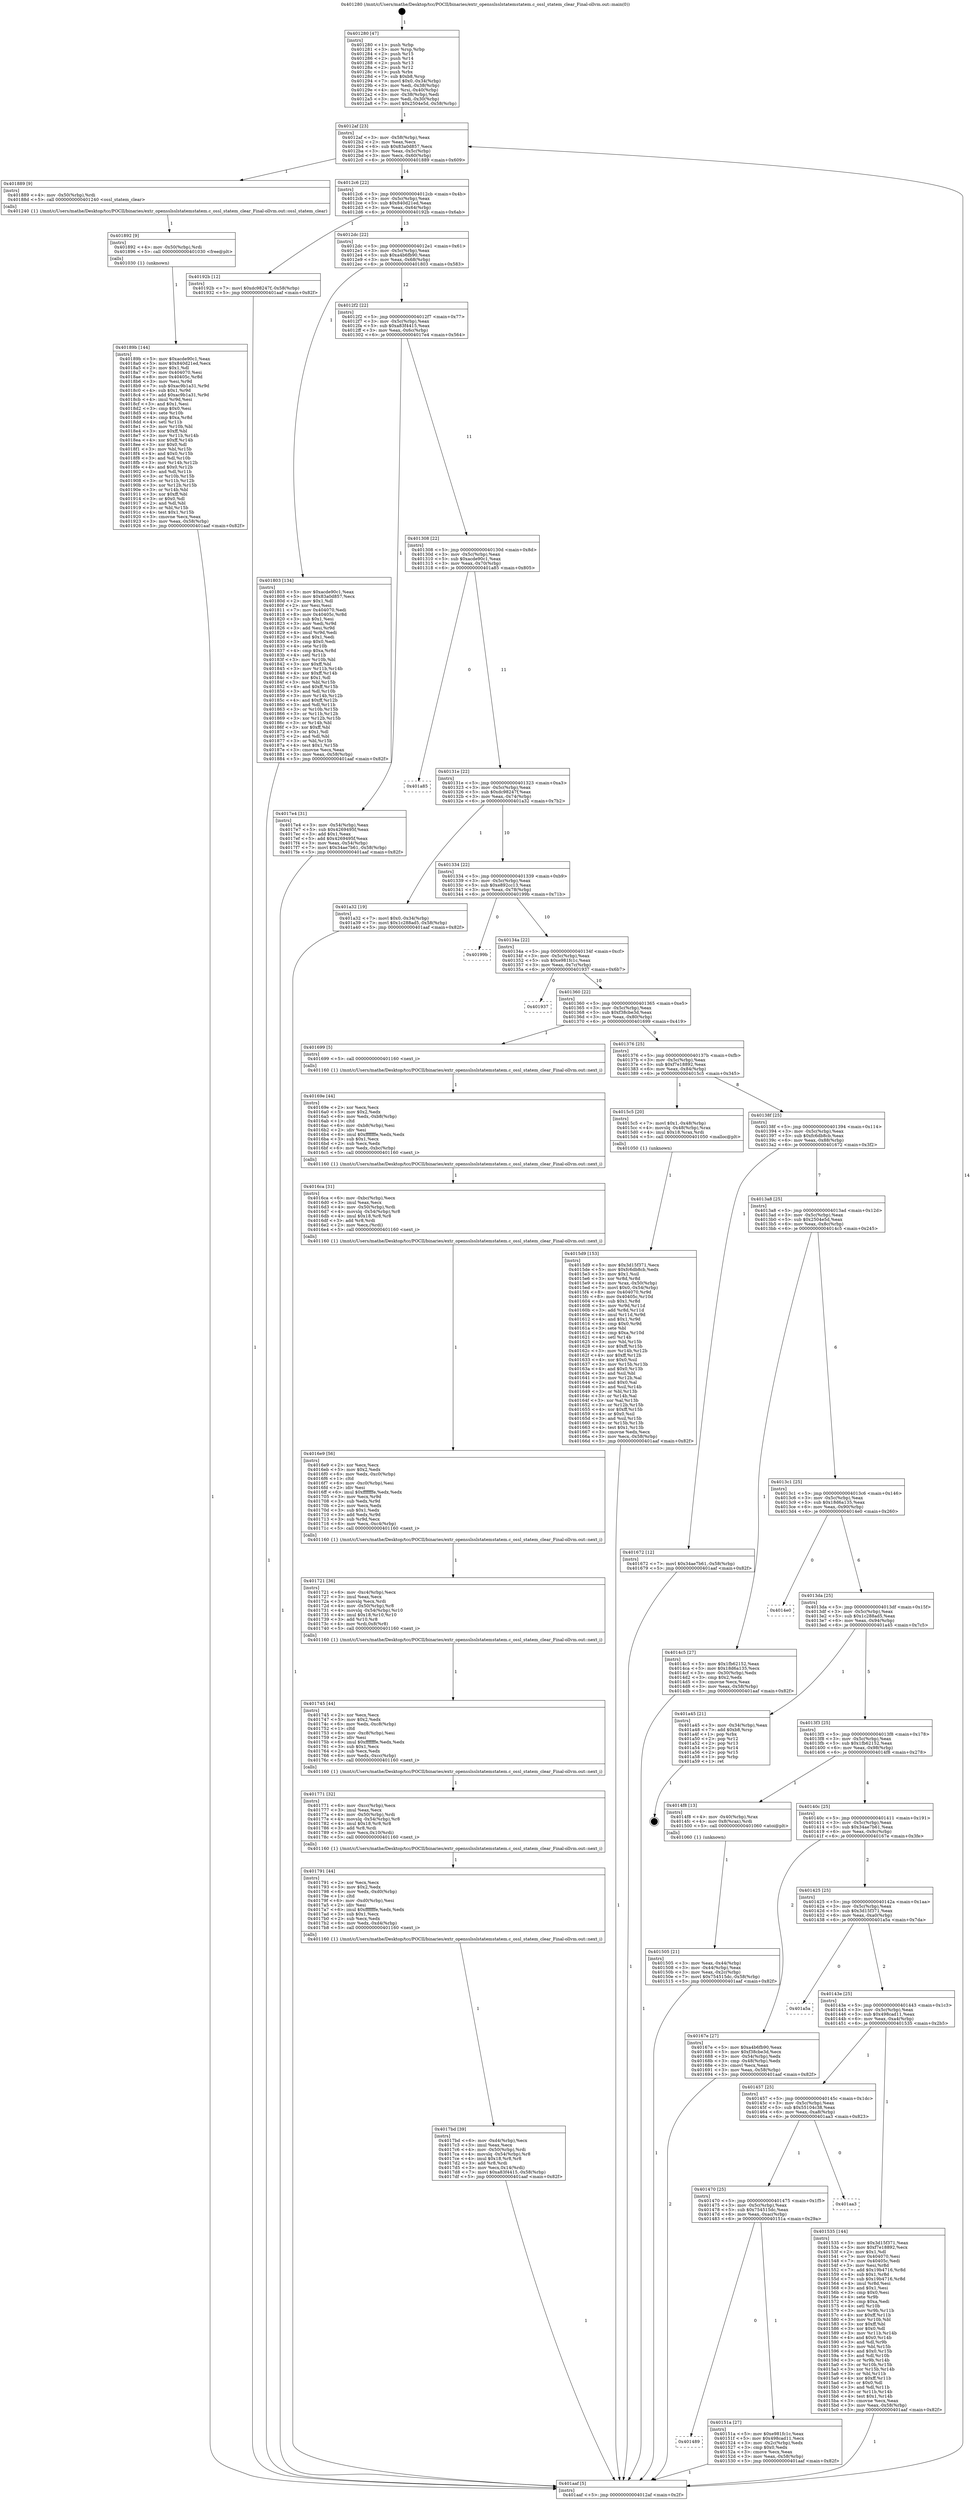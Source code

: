 digraph "0x401280" {
  label = "0x401280 (/mnt/c/Users/mathe/Desktop/tcc/POCII/binaries/extr_opensslsslstatemstatem.c_ossl_statem_clear_Final-ollvm.out::main(0))"
  labelloc = "t"
  node[shape=record]

  Entry [label="",width=0.3,height=0.3,shape=circle,fillcolor=black,style=filled]
  "0x4012af" [label="{
     0x4012af [23]\l
     | [instrs]\l
     &nbsp;&nbsp;0x4012af \<+3\>: mov -0x58(%rbp),%eax\l
     &nbsp;&nbsp;0x4012b2 \<+2\>: mov %eax,%ecx\l
     &nbsp;&nbsp;0x4012b4 \<+6\>: sub $0x83a0d857,%ecx\l
     &nbsp;&nbsp;0x4012ba \<+3\>: mov %eax,-0x5c(%rbp)\l
     &nbsp;&nbsp;0x4012bd \<+3\>: mov %ecx,-0x60(%rbp)\l
     &nbsp;&nbsp;0x4012c0 \<+6\>: je 0000000000401889 \<main+0x609\>\l
  }"]
  "0x401889" [label="{
     0x401889 [9]\l
     | [instrs]\l
     &nbsp;&nbsp;0x401889 \<+4\>: mov -0x50(%rbp),%rdi\l
     &nbsp;&nbsp;0x40188d \<+5\>: call 0000000000401240 \<ossl_statem_clear\>\l
     | [calls]\l
     &nbsp;&nbsp;0x401240 \{1\} (/mnt/c/Users/mathe/Desktop/tcc/POCII/binaries/extr_opensslsslstatemstatem.c_ossl_statem_clear_Final-ollvm.out::ossl_statem_clear)\l
  }"]
  "0x4012c6" [label="{
     0x4012c6 [22]\l
     | [instrs]\l
     &nbsp;&nbsp;0x4012c6 \<+5\>: jmp 00000000004012cb \<main+0x4b\>\l
     &nbsp;&nbsp;0x4012cb \<+3\>: mov -0x5c(%rbp),%eax\l
     &nbsp;&nbsp;0x4012ce \<+5\>: sub $0x840d21ed,%eax\l
     &nbsp;&nbsp;0x4012d3 \<+3\>: mov %eax,-0x64(%rbp)\l
     &nbsp;&nbsp;0x4012d6 \<+6\>: je 000000000040192b \<main+0x6ab\>\l
  }"]
  Exit [label="",width=0.3,height=0.3,shape=circle,fillcolor=black,style=filled,peripheries=2]
  "0x40192b" [label="{
     0x40192b [12]\l
     | [instrs]\l
     &nbsp;&nbsp;0x40192b \<+7\>: movl $0xdc98247f,-0x58(%rbp)\l
     &nbsp;&nbsp;0x401932 \<+5\>: jmp 0000000000401aaf \<main+0x82f\>\l
  }"]
  "0x4012dc" [label="{
     0x4012dc [22]\l
     | [instrs]\l
     &nbsp;&nbsp;0x4012dc \<+5\>: jmp 00000000004012e1 \<main+0x61\>\l
     &nbsp;&nbsp;0x4012e1 \<+3\>: mov -0x5c(%rbp),%eax\l
     &nbsp;&nbsp;0x4012e4 \<+5\>: sub $0xa4b6fb90,%eax\l
     &nbsp;&nbsp;0x4012e9 \<+3\>: mov %eax,-0x68(%rbp)\l
     &nbsp;&nbsp;0x4012ec \<+6\>: je 0000000000401803 \<main+0x583\>\l
  }"]
  "0x40189b" [label="{
     0x40189b [144]\l
     | [instrs]\l
     &nbsp;&nbsp;0x40189b \<+5\>: mov $0xacde90c1,%eax\l
     &nbsp;&nbsp;0x4018a0 \<+5\>: mov $0x840d21ed,%ecx\l
     &nbsp;&nbsp;0x4018a5 \<+2\>: mov $0x1,%dl\l
     &nbsp;&nbsp;0x4018a7 \<+7\>: mov 0x404070,%esi\l
     &nbsp;&nbsp;0x4018ae \<+8\>: mov 0x40405c,%r8d\l
     &nbsp;&nbsp;0x4018b6 \<+3\>: mov %esi,%r9d\l
     &nbsp;&nbsp;0x4018b9 \<+7\>: sub $0xac9b1a31,%r9d\l
     &nbsp;&nbsp;0x4018c0 \<+4\>: sub $0x1,%r9d\l
     &nbsp;&nbsp;0x4018c4 \<+7\>: add $0xac9b1a31,%r9d\l
     &nbsp;&nbsp;0x4018cb \<+4\>: imul %r9d,%esi\l
     &nbsp;&nbsp;0x4018cf \<+3\>: and $0x1,%esi\l
     &nbsp;&nbsp;0x4018d2 \<+3\>: cmp $0x0,%esi\l
     &nbsp;&nbsp;0x4018d5 \<+4\>: sete %r10b\l
     &nbsp;&nbsp;0x4018d9 \<+4\>: cmp $0xa,%r8d\l
     &nbsp;&nbsp;0x4018dd \<+4\>: setl %r11b\l
     &nbsp;&nbsp;0x4018e1 \<+3\>: mov %r10b,%bl\l
     &nbsp;&nbsp;0x4018e4 \<+3\>: xor $0xff,%bl\l
     &nbsp;&nbsp;0x4018e7 \<+3\>: mov %r11b,%r14b\l
     &nbsp;&nbsp;0x4018ea \<+4\>: xor $0xff,%r14b\l
     &nbsp;&nbsp;0x4018ee \<+3\>: xor $0x0,%dl\l
     &nbsp;&nbsp;0x4018f1 \<+3\>: mov %bl,%r15b\l
     &nbsp;&nbsp;0x4018f4 \<+4\>: and $0x0,%r15b\l
     &nbsp;&nbsp;0x4018f8 \<+3\>: and %dl,%r10b\l
     &nbsp;&nbsp;0x4018fb \<+3\>: mov %r14b,%r12b\l
     &nbsp;&nbsp;0x4018fe \<+4\>: and $0x0,%r12b\l
     &nbsp;&nbsp;0x401902 \<+3\>: and %dl,%r11b\l
     &nbsp;&nbsp;0x401905 \<+3\>: or %r10b,%r15b\l
     &nbsp;&nbsp;0x401908 \<+3\>: or %r11b,%r12b\l
     &nbsp;&nbsp;0x40190b \<+3\>: xor %r12b,%r15b\l
     &nbsp;&nbsp;0x40190e \<+3\>: or %r14b,%bl\l
     &nbsp;&nbsp;0x401911 \<+3\>: xor $0xff,%bl\l
     &nbsp;&nbsp;0x401914 \<+3\>: or $0x0,%dl\l
     &nbsp;&nbsp;0x401917 \<+2\>: and %dl,%bl\l
     &nbsp;&nbsp;0x401919 \<+3\>: or %bl,%r15b\l
     &nbsp;&nbsp;0x40191c \<+4\>: test $0x1,%r15b\l
     &nbsp;&nbsp;0x401920 \<+3\>: cmovne %ecx,%eax\l
     &nbsp;&nbsp;0x401923 \<+3\>: mov %eax,-0x58(%rbp)\l
     &nbsp;&nbsp;0x401926 \<+5\>: jmp 0000000000401aaf \<main+0x82f\>\l
  }"]
  "0x401803" [label="{
     0x401803 [134]\l
     | [instrs]\l
     &nbsp;&nbsp;0x401803 \<+5\>: mov $0xacde90c1,%eax\l
     &nbsp;&nbsp;0x401808 \<+5\>: mov $0x83a0d857,%ecx\l
     &nbsp;&nbsp;0x40180d \<+2\>: mov $0x1,%dl\l
     &nbsp;&nbsp;0x40180f \<+2\>: xor %esi,%esi\l
     &nbsp;&nbsp;0x401811 \<+7\>: mov 0x404070,%edi\l
     &nbsp;&nbsp;0x401818 \<+8\>: mov 0x40405c,%r8d\l
     &nbsp;&nbsp;0x401820 \<+3\>: sub $0x1,%esi\l
     &nbsp;&nbsp;0x401823 \<+3\>: mov %edi,%r9d\l
     &nbsp;&nbsp;0x401826 \<+3\>: add %esi,%r9d\l
     &nbsp;&nbsp;0x401829 \<+4\>: imul %r9d,%edi\l
     &nbsp;&nbsp;0x40182d \<+3\>: and $0x1,%edi\l
     &nbsp;&nbsp;0x401830 \<+3\>: cmp $0x0,%edi\l
     &nbsp;&nbsp;0x401833 \<+4\>: sete %r10b\l
     &nbsp;&nbsp;0x401837 \<+4\>: cmp $0xa,%r8d\l
     &nbsp;&nbsp;0x40183b \<+4\>: setl %r11b\l
     &nbsp;&nbsp;0x40183f \<+3\>: mov %r10b,%bl\l
     &nbsp;&nbsp;0x401842 \<+3\>: xor $0xff,%bl\l
     &nbsp;&nbsp;0x401845 \<+3\>: mov %r11b,%r14b\l
     &nbsp;&nbsp;0x401848 \<+4\>: xor $0xff,%r14b\l
     &nbsp;&nbsp;0x40184c \<+3\>: xor $0x1,%dl\l
     &nbsp;&nbsp;0x40184f \<+3\>: mov %bl,%r15b\l
     &nbsp;&nbsp;0x401852 \<+4\>: and $0xff,%r15b\l
     &nbsp;&nbsp;0x401856 \<+3\>: and %dl,%r10b\l
     &nbsp;&nbsp;0x401859 \<+3\>: mov %r14b,%r12b\l
     &nbsp;&nbsp;0x40185c \<+4\>: and $0xff,%r12b\l
     &nbsp;&nbsp;0x401860 \<+3\>: and %dl,%r11b\l
     &nbsp;&nbsp;0x401863 \<+3\>: or %r10b,%r15b\l
     &nbsp;&nbsp;0x401866 \<+3\>: or %r11b,%r12b\l
     &nbsp;&nbsp;0x401869 \<+3\>: xor %r12b,%r15b\l
     &nbsp;&nbsp;0x40186c \<+3\>: or %r14b,%bl\l
     &nbsp;&nbsp;0x40186f \<+3\>: xor $0xff,%bl\l
     &nbsp;&nbsp;0x401872 \<+3\>: or $0x1,%dl\l
     &nbsp;&nbsp;0x401875 \<+2\>: and %dl,%bl\l
     &nbsp;&nbsp;0x401877 \<+3\>: or %bl,%r15b\l
     &nbsp;&nbsp;0x40187a \<+4\>: test $0x1,%r15b\l
     &nbsp;&nbsp;0x40187e \<+3\>: cmovne %ecx,%eax\l
     &nbsp;&nbsp;0x401881 \<+3\>: mov %eax,-0x58(%rbp)\l
     &nbsp;&nbsp;0x401884 \<+5\>: jmp 0000000000401aaf \<main+0x82f\>\l
  }"]
  "0x4012f2" [label="{
     0x4012f2 [22]\l
     | [instrs]\l
     &nbsp;&nbsp;0x4012f2 \<+5\>: jmp 00000000004012f7 \<main+0x77\>\l
     &nbsp;&nbsp;0x4012f7 \<+3\>: mov -0x5c(%rbp),%eax\l
     &nbsp;&nbsp;0x4012fa \<+5\>: sub $0xa83f4415,%eax\l
     &nbsp;&nbsp;0x4012ff \<+3\>: mov %eax,-0x6c(%rbp)\l
     &nbsp;&nbsp;0x401302 \<+6\>: je 00000000004017e4 \<main+0x564\>\l
  }"]
  "0x401892" [label="{
     0x401892 [9]\l
     | [instrs]\l
     &nbsp;&nbsp;0x401892 \<+4\>: mov -0x50(%rbp),%rdi\l
     &nbsp;&nbsp;0x401896 \<+5\>: call 0000000000401030 \<free@plt\>\l
     | [calls]\l
     &nbsp;&nbsp;0x401030 \{1\} (unknown)\l
  }"]
  "0x4017e4" [label="{
     0x4017e4 [31]\l
     | [instrs]\l
     &nbsp;&nbsp;0x4017e4 \<+3\>: mov -0x54(%rbp),%eax\l
     &nbsp;&nbsp;0x4017e7 \<+5\>: sub $0x4269495f,%eax\l
     &nbsp;&nbsp;0x4017ec \<+3\>: add $0x1,%eax\l
     &nbsp;&nbsp;0x4017ef \<+5\>: add $0x4269495f,%eax\l
     &nbsp;&nbsp;0x4017f4 \<+3\>: mov %eax,-0x54(%rbp)\l
     &nbsp;&nbsp;0x4017f7 \<+7\>: movl $0x34ae7b61,-0x58(%rbp)\l
     &nbsp;&nbsp;0x4017fe \<+5\>: jmp 0000000000401aaf \<main+0x82f\>\l
  }"]
  "0x401308" [label="{
     0x401308 [22]\l
     | [instrs]\l
     &nbsp;&nbsp;0x401308 \<+5\>: jmp 000000000040130d \<main+0x8d\>\l
     &nbsp;&nbsp;0x40130d \<+3\>: mov -0x5c(%rbp),%eax\l
     &nbsp;&nbsp;0x401310 \<+5\>: sub $0xacde90c1,%eax\l
     &nbsp;&nbsp;0x401315 \<+3\>: mov %eax,-0x70(%rbp)\l
     &nbsp;&nbsp;0x401318 \<+6\>: je 0000000000401a85 \<main+0x805\>\l
  }"]
  "0x4017bd" [label="{
     0x4017bd [39]\l
     | [instrs]\l
     &nbsp;&nbsp;0x4017bd \<+6\>: mov -0xd4(%rbp),%ecx\l
     &nbsp;&nbsp;0x4017c3 \<+3\>: imul %eax,%ecx\l
     &nbsp;&nbsp;0x4017c6 \<+4\>: mov -0x50(%rbp),%rdi\l
     &nbsp;&nbsp;0x4017ca \<+4\>: movslq -0x54(%rbp),%r8\l
     &nbsp;&nbsp;0x4017ce \<+4\>: imul $0x18,%r8,%r8\l
     &nbsp;&nbsp;0x4017d2 \<+3\>: add %r8,%rdi\l
     &nbsp;&nbsp;0x4017d5 \<+3\>: mov %ecx,0x14(%rdi)\l
     &nbsp;&nbsp;0x4017d8 \<+7\>: movl $0xa83f4415,-0x58(%rbp)\l
     &nbsp;&nbsp;0x4017df \<+5\>: jmp 0000000000401aaf \<main+0x82f\>\l
  }"]
  "0x401a85" [label="{
     0x401a85\l
  }", style=dashed]
  "0x40131e" [label="{
     0x40131e [22]\l
     | [instrs]\l
     &nbsp;&nbsp;0x40131e \<+5\>: jmp 0000000000401323 \<main+0xa3\>\l
     &nbsp;&nbsp;0x401323 \<+3\>: mov -0x5c(%rbp),%eax\l
     &nbsp;&nbsp;0x401326 \<+5\>: sub $0xdc98247f,%eax\l
     &nbsp;&nbsp;0x40132b \<+3\>: mov %eax,-0x74(%rbp)\l
     &nbsp;&nbsp;0x40132e \<+6\>: je 0000000000401a32 \<main+0x7b2\>\l
  }"]
  "0x401791" [label="{
     0x401791 [44]\l
     | [instrs]\l
     &nbsp;&nbsp;0x401791 \<+2\>: xor %ecx,%ecx\l
     &nbsp;&nbsp;0x401793 \<+5\>: mov $0x2,%edx\l
     &nbsp;&nbsp;0x401798 \<+6\>: mov %edx,-0xd0(%rbp)\l
     &nbsp;&nbsp;0x40179e \<+1\>: cltd\l
     &nbsp;&nbsp;0x40179f \<+6\>: mov -0xd0(%rbp),%esi\l
     &nbsp;&nbsp;0x4017a5 \<+2\>: idiv %esi\l
     &nbsp;&nbsp;0x4017a7 \<+6\>: imul $0xfffffffe,%edx,%edx\l
     &nbsp;&nbsp;0x4017ad \<+3\>: sub $0x1,%ecx\l
     &nbsp;&nbsp;0x4017b0 \<+2\>: sub %ecx,%edx\l
     &nbsp;&nbsp;0x4017b2 \<+6\>: mov %edx,-0xd4(%rbp)\l
     &nbsp;&nbsp;0x4017b8 \<+5\>: call 0000000000401160 \<next_i\>\l
     | [calls]\l
     &nbsp;&nbsp;0x401160 \{1\} (/mnt/c/Users/mathe/Desktop/tcc/POCII/binaries/extr_opensslsslstatemstatem.c_ossl_statem_clear_Final-ollvm.out::next_i)\l
  }"]
  "0x401a32" [label="{
     0x401a32 [19]\l
     | [instrs]\l
     &nbsp;&nbsp;0x401a32 \<+7\>: movl $0x0,-0x34(%rbp)\l
     &nbsp;&nbsp;0x401a39 \<+7\>: movl $0x1c288ad5,-0x58(%rbp)\l
     &nbsp;&nbsp;0x401a40 \<+5\>: jmp 0000000000401aaf \<main+0x82f\>\l
  }"]
  "0x401334" [label="{
     0x401334 [22]\l
     | [instrs]\l
     &nbsp;&nbsp;0x401334 \<+5\>: jmp 0000000000401339 \<main+0xb9\>\l
     &nbsp;&nbsp;0x401339 \<+3\>: mov -0x5c(%rbp),%eax\l
     &nbsp;&nbsp;0x40133c \<+5\>: sub $0xe892cc13,%eax\l
     &nbsp;&nbsp;0x401341 \<+3\>: mov %eax,-0x78(%rbp)\l
     &nbsp;&nbsp;0x401344 \<+6\>: je 000000000040199b \<main+0x71b\>\l
  }"]
  "0x401771" [label="{
     0x401771 [32]\l
     | [instrs]\l
     &nbsp;&nbsp;0x401771 \<+6\>: mov -0xcc(%rbp),%ecx\l
     &nbsp;&nbsp;0x401777 \<+3\>: imul %eax,%ecx\l
     &nbsp;&nbsp;0x40177a \<+4\>: mov -0x50(%rbp),%rdi\l
     &nbsp;&nbsp;0x40177e \<+4\>: movslq -0x54(%rbp),%r8\l
     &nbsp;&nbsp;0x401782 \<+4\>: imul $0x18,%r8,%r8\l
     &nbsp;&nbsp;0x401786 \<+3\>: add %r8,%rdi\l
     &nbsp;&nbsp;0x401789 \<+3\>: mov %ecx,0x10(%rdi)\l
     &nbsp;&nbsp;0x40178c \<+5\>: call 0000000000401160 \<next_i\>\l
     | [calls]\l
     &nbsp;&nbsp;0x401160 \{1\} (/mnt/c/Users/mathe/Desktop/tcc/POCII/binaries/extr_opensslsslstatemstatem.c_ossl_statem_clear_Final-ollvm.out::next_i)\l
  }"]
  "0x40199b" [label="{
     0x40199b\l
  }", style=dashed]
  "0x40134a" [label="{
     0x40134a [22]\l
     | [instrs]\l
     &nbsp;&nbsp;0x40134a \<+5\>: jmp 000000000040134f \<main+0xcf\>\l
     &nbsp;&nbsp;0x40134f \<+3\>: mov -0x5c(%rbp),%eax\l
     &nbsp;&nbsp;0x401352 \<+5\>: sub $0xe981fc1c,%eax\l
     &nbsp;&nbsp;0x401357 \<+3\>: mov %eax,-0x7c(%rbp)\l
     &nbsp;&nbsp;0x40135a \<+6\>: je 0000000000401937 \<main+0x6b7\>\l
  }"]
  "0x401745" [label="{
     0x401745 [44]\l
     | [instrs]\l
     &nbsp;&nbsp;0x401745 \<+2\>: xor %ecx,%ecx\l
     &nbsp;&nbsp;0x401747 \<+5\>: mov $0x2,%edx\l
     &nbsp;&nbsp;0x40174c \<+6\>: mov %edx,-0xc8(%rbp)\l
     &nbsp;&nbsp;0x401752 \<+1\>: cltd\l
     &nbsp;&nbsp;0x401753 \<+6\>: mov -0xc8(%rbp),%esi\l
     &nbsp;&nbsp;0x401759 \<+2\>: idiv %esi\l
     &nbsp;&nbsp;0x40175b \<+6\>: imul $0xfffffffe,%edx,%edx\l
     &nbsp;&nbsp;0x401761 \<+3\>: sub $0x1,%ecx\l
     &nbsp;&nbsp;0x401764 \<+2\>: sub %ecx,%edx\l
     &nbsp;&nbsp;0x401766 \<+6\>: mov %edx,-0xcc(%rbp)\l
     &nbsp;&nbsp;0x40176c \<+5\>: call 0000000000401160 \<next_i\>\l
     | [calls]\l
     &nbsp;&nbsp;0x401160 \{1\} (/mnt/c/Users/mathe/Desktop/tcc/POCII/binaries/extr_opensslsslstatemstatem.c_ossl_statem_clear_Final-ollvm.out::next_i)\l
  }"]
  "0x401937" [label="{
     0x401937\l
  }", style=dashed]
  "0x401360" [label="{
     0x401360 [22]\l
     | [instrs]\l
     &nbsp;&nbsp;0x401360 \<+5\>: jmp 0000000000401365 \<main+0xe5\>\l
     &nbsp;&nbsp;0x401365 \<+3\>: mov -0x5c(%rbp),%eax\l
     &nbsp;&nbsp;0x401368 \<+5\>: sub $0xf38cbe3d,%eax\l
     &nbsp;&nbsp;0x40136d \<+3\>: mov %eax,-0x80(%rbp)\l
     &nbsp;&nbsp;0x401370 \<+6\>: je 0000000000401699 \<main+0x419\>\l
  }"]
  "0x401721" [label="{
     0x401721 [36]\l
     | [instrs]\l
     &nbsp;&nbsp;0x401721 \<+6\>: mov -0xc4(%rbp),%ecx\l
     &nbsp;&nbsp;0x401727 \<+3\>: imul %eax,%ecx\l
     &nbsp;&nbsp;0x40172a \<+3\>: movslq %ecx,%rdi\l
     &nbsp;&nbsp;0x40172d \<+4\>: mov -0x50(%rbp),%r8\l
     &nbsp;&nbsp;0x401731 \<+4\>: movslq -0x54(%rbp),%r10\l
     &nbsp;&nbsp;0x401735 \<+4\>: imul $0x18,%r10,%r10\l
     &nbsp;&nbsp;0x401739 \<+3\>: add %r10,%r8\l
     &nbsp;&nbsp;0x40173c \<+4\>: mov %rdi,0x8(%r8)\l
     &nbsp;&nbsp;0x401740 \<+5\>: call 0000000000401160 \<next_i\>\l
     | [calls]\l
     &nbsp;&nbsp;0x401160 \{1\} (/mnt/c/Users/mathe/Desktop/tcc/POCII/binaries/extr_opensslsslstatemstatem.c_ossl_statem_clear_Final-ollvm.out::next_i)\l
  }"]
  "0x401699" [label="{
     0x401699 [5]\l
     | [instrs]\l
     &nbsp;&nbsp;0x401699 \<+5\>: call 0000000000401160 \<next_i\>\l
     | [calls]\l
     &nbsp;&nbsp;0x401160 \{1\} (/mnt/c/Users/mathe/Desktop/tcc/POCII/binaries/extr_opensslsslstatemstatem.c_ossl_statem_clear_Final-ollvm.out::next_i)\l
  }"]
  "0x401376" [label="{
     0x401376 [25]\l
     | [instrs]\l
     &nbsp;&nbsp;0x401376 \<+5\>: jmp 000000000040137b \<main+0xfb\>\l
     &nbsp;&nbsp;0x40137b \<+3\>: mov -0x5c(%rbp),%eax\l
     &nbsp;&nbsp;0x40137e \<+5\>: sub $0xf7e18892,%eax\l
     &nbsp;&nbsp;0x401383 \<+6\>: mov %eax,-0x84(%rbp)\l
     &nbsp;&nbsp;0x401389 \<+6\>: je 00000000004015c5 \<main+0x345\>\l
  }"]
  "0x4016e9" [label="{
     0x4016e9 [56]\l
     | [instrs]\l
     &nbsp;&nbsp;0x4016e9 \<+2\>: xor %ecx,%ecx\l
     &nbsp;&nbsp;0x4016eb \<+5\>: mov $0x2,%edx\l
     &nbsp;&nbsp;0x4016f0 \<+6\>: mov %edx,-0xc0(%rbp)\l
     &nbsp;&nbsp;0x4016f6 \<+1\>: cltd\l
     &nbsp;&nbsp;0x4016f7 \<+6\>: mov -0xc0(%rbp),%esi\l
     &nbsp;&nbsp;0x4016fd \<+2\>: idiv %esi\l
     &nbsp;&nbsp;0x4016ff \<+6\>: imul $0xfffffffe,%edx,%edx\l
     &nbsp;&nbsp;0x401705 \<+3\>: mov %ecx,%r9d\l
     &nbsp;&nbsp;0x401708 \<+3\>: sub %edx,%r9d\l
     &nbsp;&nbsp;0x40170b \<+2\>: mov %ecx,%edx\l
     &nbsp;&nbsp;0x40170d \<+3\>: sub $0x1,%edx\l
     &nbsp;&nbsp;0x401710 \<+3\>: add %edx,%r9d\l
     &nbsp;&nbsp;0x401713 \<+3\>: sub %r9d,%ecx\l
     &nbsp;&nbsp;0x401716 \<+6\>: mov %ecx,-0xc4(%rbp)\l
     &nbsp;&nbsp;0x40171c \<+5\>: call 0000000000401160 \<next_i\>\l
     | [calls]\l
     &nbsp;&nbsp;0x401160 \{1\} (/mnt/c/Users/mathe/Desktop/tcc/POCII/binaries/extr_opensslsslstatemstatem.c_ossl_statem_clear_Final-ollvm.out::next_i)\l
  }"]
  "0x4015c5" [label="{
     0x4015c5 [20]\l
     | [instrs]\l
     &nbsp;&nbsp;0x4015c5 \<+7\>: movl $0x1,-0x48(%rbp)\l
     &nbsp;&nbsp;0x4015cc \<+4\>: movslq -0x48(%rbp),%rax\l
     &nbsp;&nbsp;0x4015d0 \<+4\>: imul $0x18,%rax,%rdi\l
     &nbsp;&nbsp;0x4015d4 \<+5\>: call 0000000000401050 \<malloc@plt\>\l
     | [calls]\l
     &nbsp;&nbsp;0x401050 \{1\} (unknown)\l
  }"]
  "0x40138f" [label="{
     0x40138f [25]\l
     | [instrs]\l
     &nbsp;&nbsp;0x40138f \<+5\>: jmp 0000000000401394 \<main+0x114\>\l
     &nbsp;&nbsp;0x401394 \<+3\>: mov -0x5c(%rbp),%eax\l
     &nbsp;&nbsp;0x401397 \<+5\>: sub $0xfc6db8cb,%eax\l
     &nbsp;&nbsp;0x40139c \<+6\>: mov %eax,-0x88(%rbp)\l
     &nbsp;&nbsp;0x4013a2 \<+6\>: je 0000000000401672 \<main+0x3f2\>\l
  }"]
  "0x4016ca" [label="{
     0x4016ca [31]\l
     | [instrs]\l
     &nbsp;&nbsp;0x4016ca \<+6\>: mov -0xbc(%rbp),%ecx\l
     &nbsp;&nbsp;0x4016d0 \<+3\>: imul %eax,%ecx\l
     &nbsp;&nbsp;0x4016d3 \<+4\>: mov -0x50(%rbp),%rdi\l
     &nbsp;&nbsp;0x4016d7 \<+4\>: movslq -0x54(%rbp),%r8\l
     &nbsp;&nbsp;0x4016db \<+4\>: imul $0x18,%r8,%r8\l
     &nbsp;&nbsp;0x4016df \<+3\>: add %r8,%rdi\l
     &nbsp;&nbsp;0x4016e2 \<+2\>: mov %ecx,(%rdi)\l
     &nbsp;&nbsp;0x4016e4 \<+5\>: call 0000000000401160 \<next_i\>\l
     | [calls]\l
     &nbsp;&nbsp;0x401160 \{1\} (/mnt/c/Users/mathe/Desktop/tcc/POCII/binaries/extr_opensslsslstatemstatem.c_ossl_statem_clear_Final-ollvm.out::next_i)\l
  }"]
  "0x401672" [label="{
     0x401672 [12]\l
     | [instrs]\l
     &nbsp;&nbsp;0x401672 \<+7\>: movl $0x34ae7b61,-0x58(%rbp)\l
     &nbsp;&nbsp;0x401679 \<+5\>: jmp 0000000000401aaf \<main+0x82f\>\l
  }"]
  "0x4013a8" [label="{
     0x4013a8 [25]\l
     | [instrs]\l
     &nbsp;&nbsp;0x4013a8 \<+5\>: jmp 00000000004013ad \<main+0x12d\>\l
     &nbsp;&nbsp;0x4013ad \<+3\>: mov -0x5c(%rbp),%eax\l
     &nbsp;&nbsp;0x4013b0 \<+5\>: sub $0x2504e5d,%eax\l
     &nbsp;&nbsp;0x4013b5 \<+6\>: mov %eax,-0x8c(%rbp)\l
     &nbsp;&nbsp;0x4013bb \<+6\>: je 00000000004014c5 \<main+0x245\>\l
  }"]
  "0x40169e" [label="{
     0x40169e [44]\l
     | [instrs]\l
     &nbsp;&nbsp;0x40169e \<+2\>: xor %ecx,%ecx\l
     &nbsp;&nbsp;0x4016a0 \<+5\>: mov $0x2,%edx\l
     &nbsp;&nbsp;0x4016a5 \<+6\>: mov %edx,-0xb8(%rbp)\l
     &nbsp;&nbsp;0x4016ab \<+1\>: cltd\l
     &nbsp;&nbsp;0x4016ac \<+6\>: mov -0xb8(%rbp),%esi\l
     &nbsp;&nbsp;0x4016b2 \<+2\>: idiv %esi\l
     &nbsp;&nbsp;0x4016b4 \<+6\>: imul $0xfffffffe,%edx,%edx\l
     &nbsp;&nbsp;0x4016ba \<+3\>: sub $0x1,%ecx\l
     &nbsp;&nbsp;0x4016bd \<+2\>: sub %ecx,%edx\l
     &nbsp;&nbsp;0x4016bf \<+6\>: mov %edx,-0xbc(%rbp)\l
     &nbsp;&nbsp;0x4016c5 \<+5\>: call 0000000000401160 \<next_i\>\l
     | [calls]\l
     &nbsp;&nbsp;0x401160 \{1\} (/mnt/c/Users/mathe/Desktop/tcc/POCII/binaries/extr_opensslsslstatemstatem.c_ossl_statem_clear_Final-ollvm.out::next_i)\l
  }"]
  "0x4014c5" [label="{
     0x4014c5 [27]\l
     | [instrs]\l
     &nbsp;&nbsp;0x4014c5 \<+5\>: mov $0x1fb62152,%eax\l
     &nbsp;&nbsp;0x4014ca \<+5\>: mov $0x18d6a135,%ecx\l
     &nbsp;&nbsp;0x4014cf \<+3\>: mov -0x30(%rbp),%edx\l
     &nbsp;&nbsp;0x4014d2 \<+3\>: cmp $0x2,%edx\l
     &nbsp;&nbsp;0x4014d5 \<+3\>: cmovne %ecx,%eax\l
     &nbsp;&nbsp;0x4014d8 \<+3\>: mov %eax,-0x58(%rbp)\l
     &nbsp;&nbsp;0x4014db \<+5\>: jmp 0000000000401aaf \<main+0x82f\>\l
  }"]
  "0x4013c1" [label="{
     0x4013c1 [25]\l
     | [instrs]\l
     &nbsp;&nbsp;0x4013c1 \<+5\>: jmp 00000000004013c6 \<main+0x146\>\l
     &nbsp;&nbsp;0x4013c6 \<+3\>: mov -0x5c(%rbp),%eax\l
     &nbsp;&nbsp;0x4013c9 \<+5\>: sub $0x18d6a135,%eax\l
     &nbsp;&nbsp;0x4013ce \<+6\>: mov %eax,-0x90(%rbp)\l
     &nbsp;&nbsp;0x4013d4 \<+6\>: je 00000000004014e0 \<main+0x260\>\l
  }"]
  "0x401aaf" [label="{
     0x401aaf [5]\l
     | [instrs]\l
     &nbsp;&nbsp;0x401aaf \<+5\>: jmp 00000000004012af \<main+0x2f\>\l
  }"]
  "0x401280" [label="{
     0x401280 [47]\l
     | [instrs]\l
     &nbsp;&nbsp;0x401280 \<+1\>: push %rbp\l
     &nbsp;&nbsp;0x401281 \<+3\>: mov %rsp,%rbp\l
     &nbsp;&nbsp;0x401284 \<+2\>: push %r15\l
     &nbsp;&nbsp;0x401286 \<+2\>: push %r14\l
     &nbsp;&nbsp;0x401288 \<+2\>: push %r13\l
     &nbsp;&nbsp;0x40128a \<+2\>: push %r12\l
     &nbsp;&nbsp;0x40128c \<+1\>: push %rbx\l
     &nbsp;&nbsp;0x40128d \<+7\>: sub $0xb8,%rsp\l
     &nbsp;&nbsp;0x401294 \<+7\>: movl $0x0,-0x34(%rbp)\l
     &nbsp;&nbsp;0x40129b \<+3\>: mov %edi,-0x38(%rbp)\l
     &nbsp;&nbsp;0x40129e \<+4\>: mov %rsi,-0x40(%rbp)\l
     &nbsp;&nbsp;0x4012a2 \<+3\>: mov -0x38(%rbp),%edi\l
     &nbsp;&nbsp;0x4012a5 \<+3\>: mov %edi,-0x30(%rbp)\l
     &nbsp;&nbsp;0x4012a8 \<+7\>: movl $0x2504e5d,-0x58(%rbp)\l
  }"]
  "0x4015d9" [label="{
     0x4015d9 [153]\l
     | [instrs]\l
     &nbsp;&nbsp;0x4015d9 \<+5\>: mov $0x3d15f371,%ecx\l
     &nbsp;&nbsp;0x4015de \<+5\>: mov $0xfc6db8cb,%edx\l
     &nbsp;&nbsp;0x4015e3 \<+3\>: mov $0x1,%sil\l
     &nbsp;&nbsp;0x4015e6 \<+3\>: xor %r8d,%r8d\l
     &nbsp;&nbsp;0x4015e9 \<+4\>: mov %rax,-0x50(%rbp)\l
     &nbsp;&nbsp;0x4015ed \<+7\>: movl $0x0,-0x54(%rbp)\l
     &nbsp;&nbsp;0x4015f4 \<+8\>: mov 0x404070,%r9d\l
     &nbsp;&nbsp;0x4015fc \<+8\>: mov 0x40405c,%r10d\l
     &nbsp;&nbsp;0x401604 \<+4\>: sub $0x1,%r8d\l
     &nbsp;&nbsp;0x401608 \<+3\>: mov %r9d,%r11d\l
     &nbsp;&nbsp;0x40160b \<+3\>: add %r8d,%r11d\l
     &nbsp;&nbsp;0x40160e \<+4\>: imul %r11d,%r9d\l
     &nbsp;&nbsp;0x401612 \<+4\>: and $0x1,%r9d\l
     &nbsp;&nbsp;0x401616 \<+4\>: cmp $0x0,%r9d\l
     &nbsp;&nbsp;0x40161a \<+3\>: sete %bl\l
     &nbsp;&nbsp;0x40161d \<+4\>: cmp $0xa,%r10d\l
     &nbsp;&nbsp;0x401621 \<+4\>: setl %r14b\l
     &nbsp;&nbsp;0x401625 \<+3\>: mov %bl,%r15b\l
     &nbsp;&nbsp;0x401628 \<+4\>: xor $0xff,%r15b\l
     &nbsp;&nbsp;0x40162c \<+3\>: mov %r14b,%r12b\l
     &nbsp;&nbsp;0x40162f \<+4\>: xor $0xff,%r12b\l
     &nbsp;&nbsp;0x401633 \<+4\>: xor $0x0,%sil\l
     &nbsp;&nbsp;0x401637 \<+3\>: mov %r15b,%r13b\l
     &nbsp;&nbsp;0x40163a \<+4\>: and $0x0,%r13b\l
     &nbsp;&nbsp;0x40163e \<+3\>: and %sil,%bl\l
     &nbsp;&nbsp;0x401641 \<+3\>: mov %r12b,%al\l
     &nbsp;&nbsp;0x401644 \<+2\>: and $0x0,%al\l
     &nbsp;&nbsp;0x401646 \<+3\>: and %sil,%r14b\l
     &nbsp;&nbsp;0x401649 \<+3\>: or %bl,%r13b\l
     &nbsp;&nbsp;0x40164c \<+3\>: or %r14b,%al\l
     &nbsp;&nbsp;0x40164f \<+3\>: xor %al,%r13b\l
     &nbsp;&nbsp;0x401652 \<+3\>: or %r12b,%r15b\l
     &nbsp;&nbsp;0x401655 \<+4\>: xor $0xff,%r15b\l
     &nbsp;&nbsp;0x401659 \<+4\>: or $0x0,%sil\l
     &nbsp;&nbsp;0x40165d \<+3\>: and %sil,%r15b\l
     &nbsp;&nbsp;0x401660 \<+3\>: or %r15b,%r13b\l
     &nbsp;&nbsp;0x401663 \<+4\>: test $0x1,%r13b\l
     &nbsp;&nbsp;0x401667 \<+3\>: cmovne %edx,%ecx\l
     &nbsp;&nbsp;0x40166a \<+3\>: mov %ecx,-0x58(%rbp)\l
     &nbsp;&nbsp;0x40166d \<+5\>: jmp 0000000000401aaf \<main+0x82f\>\l
  }"]
  "0x4014e0" [label="{
     0x4014e0\l
  }", style=dashed]
  "0x4013da" [label="{
     0x4013da [25]\l
     | [instrs]\l
     &nbsp;&nbsp;0x4013da \<+5\>: jmp 00000000004013df \<main+0x15f\>\l
     &nbsp;&nbsp;0x4013df \<+3\>: mov -0x5c(%rbp),%eax\l
     &nbsp;&nbsp;0x4013e2 \<+5\>: sub $0x1c288ad5,%eax\l
     &nbsp;&nbsp;0x4013e7 \<+6\>: mov %eax,-0x94(%rbp)\l
     &nbsp;&nbsp;0x4013ed \<+6\>: je 0000000000401a45 \<main+0x7c5\>\l
  }"]
  "0x401489" [label="{
     0x401489\l
  }", style=dashed]
  "0x401a45" [label="{
     0x401a45 [21]\l
     | [instrs]\l
     &nbsp;&nbsp;0x401a45 \<+3\>: mov -0x34(%rbp),%eax\l
     &nbsp;&nbsp;0x401a48 \<+7\>: add $0xb8,%rsp\l
     &nbsp;&nbsp;0x401a4f \<+1\>: pop %rbx\l
     &nbsp;&nbsp;0x401a50 \<+2\>: pop %r12\l
     &nbsp;&nbsp;0x401a52 \<+2\>: pop %r13\l
     &nbsp;&nbsp;0x401a54 \<+2\>: pop %r14\l
     &nbsp;&nbsp;0x401a56 \<+2\>: pop %r15\l
     &nbsp;&nbsp;0x401a58 \<+1\>: pop %rbp\l
     &nbsp;&nbsp;0x401a59 \<+1\>: ret\l
  }"]
  "0x4013f3" [label="{
     0x4013f3 [25]\l
     | [instrs]\l
     &nbsp;&nbsp;0x4013f3 \<+5\>: jmp 00000000004013f8 \<main+0x178\>\l
     &nbsp;&nbsp;0x4013f8 \<+3\>: mov -0x5c(%rbp),%eax\l
     &nbsp;&nbsp;0x4013fb \<+5\>: sub $0x1fb62152,%eax\l
     &nbsp;&nbsp;0x401400 \<+6\>: mov %eax,-0x98(%rbp)\l
     &nbsp;&nbsp;0x401406 \<+6\>: je 00000000004014f8 \<main+0x278\>\l
  }"]
  "0x40151a" [label="{
     0x40151a [27]\l
     | [instrs]\l
     &nbsp;&nbsp;0x40151a \<+5\>: mov $0xe981fc1c,%eax\l
     &nbsp;&nbsp;0x40151f \<+5\>: mov $0x498cad11,%ecx\l
     &nbsp;&nbsp;0x401524 \<+3\>: mov -0x2c(%rbp),%edx\l
     &nbsp;&nbsp;0x401527 \<+3\>: cmp $0x0,%edx\l
     &nbsp;&nbsp;0x40152a \<+3\>: cmove %ecx,%eax\l
     &nbsp;&nbsp;0x40152d \<+3\>: mov %eax,-0x58(%rbp)\l
     &nbsp;&nbsp;0x401530 \<+5\>: jmp 0000000000401aaf \<main+0x82f\>\l
  }"]
  "0x4014f8" [label="{
     0x4014f8 [13]\l
     | [instrs]\l
     &nbsp;&nbsp;0x4014f8 \<+4\>: mov -0x40(%rbp),%rax\l
     &nbsp;&nbsp;0x4014fc \<+4\>: mov 0x8(%rax),%rdi\l
     &nbsp;&nbsp;0x401500 \<+5\>: call 0000000000401060 \<atoi@plt\>\l
     | [calls]\l
     &nbsp;&nbsp;0x401060 \{1\} (unknown)\l
  }"]
  "0x40140c" [label="{
     0x40140c [25]\l
     | [instrs]\l
     &nbsp;&nbsp;0x40140c \<+5\>: jmp 0000000000401411 \<main+0x191\>\l
     &nbsp;&nbsp;0x401411 \<+3\>: mov -0x5c(%rbp),%eax\l
     &nbsp;&nbsp;0x401414 \<+5\>: sub $0x34ae7b61,%eax\l
     &nbsp;&nbsp;0x401419 \<+6\>: mov %eax,-0x9c(%rbp)\l
     &nbsp;&nbsp;0x40141f \<+6\>: je 000000000040167e \<main+0x3fe\>\l
  }"]
  "0x401505" [label="{
     0x401505 [21]\l
     | [instrs]\l
     &nbsp;&nbsp;0x401505 \<+3\>: mov %eax,-0x44(%rbp)\l
     &nbsp;&nbsp;0x401508 \<+3\>: mov -0x44(%rbp),%eax\l
     &nbsp;&nbsp;0x40150b \<+3\>: mov %eax,-0x2c(%rbp)\l
     &nbsp;&nbsp;0x40150e \<+7\>: movl $0x754515dc,-0x58(%rbp)\l
     &nbsp;&nbsp;0x401515 \<+5\>: jmp 0000000000401aaf \<main+0x82f\>\l
  }"]
  "0x401470" [label="{
     0x401470 [25]\l
     | [instrs]\l
     &nbsp;&nbsp;0x401470 \<+5\>: jmp 0000000000401475 \<main+0x1f5\>\l
     &nbsp;&nbsp;0x401475 \<+3\>: mov -0x5c(%rbp),%eax\l
     &nbsp;&nbsp;0x401478 \<+5\>: sub $0x754515dc,%eax\l
     &nbsp;&nbsp;0x40147d \<+6\>: mov %eax,-0xac(%rbp)\l
     &nbsp;&nbsp;0x401483 \<+6\>: je 000000000040151a \<main+0x29a\>\l
  }"]
  "0x40167e" [label="{
     0x40167e [27]\l
     | [instrs]\l
     &nbsp;&nbsp;0x40167e \<+5\>: mov $0xa4b6fb90,%eax\l
     &nbsp;&nbsp;0x401683 \<+5\>: mov $0xf38cbe3d,%ecx\l
     &nbsp;&nbsp;0x401688 \<+3\>: mov -0x54(%rbp),%edx\l
     &nbsp;&nbsp;0x40168b \<+3\>: cmp -0x48(%rbp),%edx\l
     &nbsp;&nbsp;0x40168e \<+3\>: cmovl %ecx,%eax\l
     &nbsp;&nbsp;0x401691 \<+3\>: mov %eax,-0x58(%rbp)\l
     &nbsp;&nbsp;0x401694 \<+5\>: jmp 0000000000401aaf \<main+0x82f\>\l
  }"]
  "0x401425" [label="{
     0x401425 [25]\l
     | [instrs]\l
     &nbsp;&nbsp;0x401425 \<+5\>: jmp 000000000040142a \<main+0x1aa\>\l
     &nbsp;&nbsp;0x40142a \<+3\>: mov -0x5c(%rbp),%eax\l
     &nbsp;&nbsp;0x40142d \<+5\>: sub $0x3d15f371,%eax\l
     &nbsp;&nbsp;0x401432 \<+6\>: mov %eax,-0xa0(%rbp)\l
     &nbsp;&nbsp;0x401438 \<+6\>: je 0000000000401a5a \<main+0x7da\>\l
  }"]
  "0x401aa3" [label="{
     0x401aa3\l
  }", style=dashed]
  "0x401a5a" [label="{
     0x401a5a\l
  }", style=dashed]
  "0x40143e" [label="{
     0x40143e [25]\l
     | [instrs]\l
     &nbsp;&nbsp;0x40143e \<+5\>: jmp 0000000000401443 \<main+0x1c3\>\l
     &nbsp;&nbsp;0x401443 \<+3\>: mov -0x5c(%rbp),%eax\l
     &nbsp;&nbsp;0x401446 \<+5\>: sub $0x498cad11,%eax\l
     &nbsp;&nbsp;0x40144b \<+6\>: mov %eax,-0xa4(%rbp)\l
     &nbsp;&nbsp;0x401451 \<+6\>: je 0000000000401535 \<main+0x2b5\>\l
  }"]
  "0x401457" [label="{
     0x401457 [25]\l
     | [instrs]\l
     &nbsp;&nbsp;0x401457 \<+5\>: jmp 000000000040145c \<main+0x1dc\>\l
     &nbsp;&nbsp;0x40145c \<+3\>: mov -0x5c(%rbp),%eax\l
     &nbsp;&nbsp;0x40145f \<+5\>: sub $0x55104c38,%eax\l
     &nbsp;&nbsp;0x401464 \<+6\>: mov %eax,-0xa8(%rbp)\l
     &nbsp;&nbsp;0x40146a \<+6\>: je 0000000000401aa3 \<main+0x823\>\l
  }"]
  "0x401535" [label="{
     0x401535 [144]\l
     | [instrs]\l
     &nbsp;&nbsp;0x401535 \<+5\>: mov $0x3d15f371,%eax\l
     &nbsp;&nbsp;0x40153a \<+5\>: mov $0xf7e18892,%ecx\l
     &nbsp;&nbsp;0x40153f \<+2\>: mov $0x1,%dl\l
     &nbsp;&nbsp;0x401541 \<+7\>: mov 0x404070,%esi\l
     &nbsp;&nbsp;0x401548 \<+7\>: mov 0x40405c,%edi\l
     &nbsp;&nbsp;0x40154f \<+3\>: mov %esi,%r8d\l
     &nbsp;&nbsp;0x401552 \<+7\>: add $0x19b4716,%r8d\l
     &nbsp;&nbsp;0x401559 \<+4\>: sub $0x1,%r8d\l
     &nbsp;&nbsp;0x40155d \<+7\>: sub $0x19b4716,%r8d\l
     &nbsp;&nbsp;0x401564 \<+4\>: imul %r8d,%esi\l
     &nbsp;&nbsp;0x401568 \<+3\>: and $0x1,%esi\l
     &nbsp;&nbsp;0x40156b \<+3\>: cmp $0x0,%esi\l
     &nbsp;&nbsp;0x40156e \<+4\>: sete %r9b\l
     &nbsp;&nbsp;0x401572 \<+3\>: cmp $0xa,%edi\l
     &nbsp;&nbsp;0x401575 \<+4\>: setl %r10b\l
     &nbsp;&nbsp;0x401579 \<+3\>: mov %r9b,%r11b\l
     &nbsp;&nbsp;0x40157c \<+4\>: xor $0xff,%r11b\l
     &nbsp;&nbsp;0x401580 \<+3\>: mov %r10b,%bl\l
     &nbsp;&nbsp;0x401583 \<+3\>: xor $0xff,%bl\l
     &nbsp;&nbsp;0x401586 \<+3\>: xor $0x0,%dl\l
     &nbsp;&nbsp;0x401589 \<+3\>: mov %r11b,%r14b\l
     &nbsp;&nbsp;0x40158c \<+4\>: and $0x0,%r14b\l
     &nbsp;&nbsp;0x401590 \<+3\>: and %dl,%r9b\l
     &nbsp;&nbsp;0x401593 \<+3\>: mov %bl,%r15b\l
     &nbsp;&nbsp;0x401596 \<+4\>: and $0x0,%r15b\l
     &nbsp;&nbsp;0x40159a \<+3\>: and %dl,%r10b\l
     &nbsp;&nbsp;0x40159d \<+3\>: or %r9b,%r14b\l
     &nbsp;&nbsp;0x4015a0 \<+3\>: or %r10b,%r15b\l
     &nbsp;&nbsp;0x4015a3 \<+3\>: xor %r15b,%r14b\l
     &nbsp;&nbsp;0x4015a6 \<+3\>: or %bl,%r11b\l
     &nbsp;&nbsp;0x4015a9 \<+4\>: xor $0xff,%r11b\l
     &nbsp;&nbsp;0x4015ad \<+3\>: or $0x0,%dl\l
     &nbsp;&nbsp;0x4015b0 \<+3\>: and %dl,%r11b\l
     &nbsp;&nbsp;0x4015b3 \<+3\>: or %r11b,%r14b\l
     &nbsp;&nbsp;0x4015b6 \<+4\>: test $0x1,%r14b\l
     &nbsp;&nbsp;0x4015ba \<+3\>: cmovne %ecx,%eax\l
     &nbsp;&nbsp;0x4015bd \<+3\>: mov %eax,-0x58(%rbp)\l
     &nbsp;&nbsp;0x4015c0 \<+5\>: jmp 0000000000401aaf \<main+0x82f\>\l
  }"]
  Entry -> "0x401280" [label=" 1"]
  "0x4012af" -> "0x401889" [label=" 1"]
  "0x4012af" -> "0x4012c6" [label=" 14"]
  "0x401a45" -> Exit [label=" 1"]
  "0x4012c6" -> "0x40192b" [label=" 1"]
  "0x4012c6" -> "0x4012dc" [label=" 13"]
  "0x401a32" -> "0x401aaf" [label=" 1"]
  "0x4012dc" -> "0x401803" [label=" 1"]
  "0x4012dc" -> "0x4012f2" [label=" 12"]
  "0x40192b" -> "0x401aaf" [label=" 1"]
  "0x4012f2" -> "0x4017e4" [label=" 1"]
  "0x4012f2" -> "0x401308" [label=" 11"]
  "0x40189b" -> "0x401aaf" [label=" 1"]
  "0x401308" -> "0x401a85" [label=" 0"]
  "0x401308" -> "0x40131e" [label=" 11"]
  "0x401892" -> "0x40189b" [label=" 1"]
  "0x40131e" -> "0x401a32" [label=" 1"]
  "0x40131e" -> "0x401334" [label=" 10"]
  "0x401889" -> "0x401892" [label=" 1"]
  "0x401334" -> "0x40199b" [label=" 0"]
  "0x401334" -> "0x40134a" [label=" 10"]
  "0x401803" -> "0x401aaf" [label=" 1"]
  "0x40134a" -> "0x401937" [label=" 0"]
  "0x40134a" -> "0x401360" [label=" 10"]
  "0x4017e4" -> "0x401aaf" [label=" 1"]
  "0x401360" -> "0x401699" [label=" 1"]
  "0x401360" -> "0x401376" [label=" 9"]
  "0x4017bd" -> "0x401aaf" [label=" 1"]
  "0x401376" -> "0x4015c5" [label=" 1"]
  "0x401376" -> "0x40138f" [label=" 8"]
  "0x401791" -> "0x4017bd" [label=" 1"]
  "0x40138f" -> "0x401672" [label=" 1"]
  "0x40138f" -> "0x4013a8" [label=" 7"]
  "0x401771" -> "0x401791" [label=" 1"]
  "0x4013a8" -> "0x4014c5" [label=" 1"]
  "0x4013a8" -> "0x4013c1" [label=" 6"]
  "0x4014c5" -> "0x401aaf" [label=" 1"]
  "0x401280" -> "0x4012af" [label=" 1"]
  "0x401aaf" -> "0x4012af" [label=" 14"]
  "0x401745" -> "0x401771" [label=" 1"]
  "0x4013c1" -> "0x4014e0" [label=" 0"]
  "0x4013c1" -> "0x4013da" [label=" 6"]
  "0x401721" -> "0x401745" [label=" 1"]
  "0x4013da" -> "0x401a45" [label=" 1"]
  "0x4013da" -> "0x4013f3" [label=" 5"]
  "0x4016e9" -> "0x401721" [label=" 1"]
  "0x4013f3" -> "0x4014f8" [label=" 1"]
  "0x4013f3" -> "0x40140c" [label=" 4"]
  "0x4014f8" -> "0x401505" [label=" 1"]
  "0x401505" -> "0x401aaf" [label=" 1"]
  "0x4016ca" -> "0x4016e9" [label=" 1"]
  "0x40140c" -> "0x40167e" [label=" 2"]
  "0x40140c" -> "0x401425" [label=" 2"]
  "0x401699" -> "0x40169e" [label=" 1"]
  "0x401425" -> "0x401a5a" [label=" 0"]
  "0x401425" -> "0x40143e" [label=" 2"]
  "0x40167e" -> "0x401aaf" [label=" 2"]
  "0x40143e" -> "0x401535" [label=" 1"]
  "0x40143e" -> "0x401457" [label=" 1"]
  "0x401672" -> "0x401aaf" [label=" 1"]
  "0x401457" -> "0x401aa3" [label=" 0"]
  "0x401457" -> "0x401470" [label=" 1"]
  "0x40169e" -> "0x4016ca" [label=" 1"]
  "0x401470" -> "0x40151a" [label=" 1"]
  "0x401470" -> "0x401489" [label=" 0"]
  "0x40151a" -> "0x401aaf" [label=" 1"]
  "0x401535" -> "0x401aaf" [label=" 1"]
  "0x4015c5" -> "0x4015d9" [label=" 1"]
  "0x4015d9" -> "0x401aaf" [label=" 1"]
}

